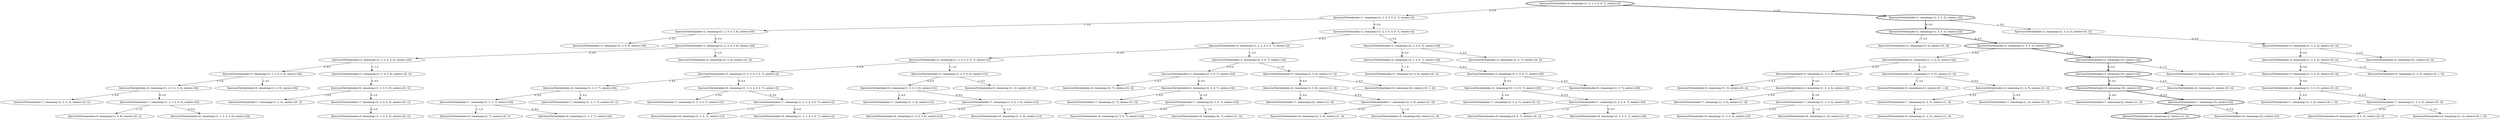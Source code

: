strict digraph G {
  1 [ style="solid" label="Ejercicio2Vertex[index=8, remaining=[1, 7], centers=[0, 1]]" ];
  2 [ style="solid" label="Ejercicio2Vertex[index=6, remaining=[1, 3], centers=[0, 2]]" ];
  3 [ style="bold" label="Ejercicio2Vertex[index=8, remaining=[], centers=[1, 2]]" ];
  4 [ style="solid" label="Ejercicio2Vertex[index=2, remaining=[1, 2, 3, 4, 5, 6], centers=[0]]" ];
  5 [ style="solid" label="Ejercicio2Vertex[index=6, remaining=[1, 2, 3, 4, 5, 6], centers=[0]]" ];
  6 [ style="solid" label="Ejercicio2Vertex[index=3, remaining=[2, 3, 4, 6], centers=[0]]" ];
  7 [ style="bold" label="Ejercicio2Vertex[index=2, remaining=[1, 3, 4, 5], centers=[2]]" ];
  8 [ style="solid" label="Ejercicio2Vertex[index=2, remaining=[1, 3, 4, 5], centers=[0, 2]]" ];
  9 [ style="solid" label="Ejercicio2Vertex[index=8, remaining=[4, 6, 7], centers=[0, 1]]" ];
  10 [ style="solid" label="Ejercicio2Vertex[index=6, remaining=[1, 2, 3, 7], centers=[0]]" ];
  11 [ style="solid" label="Ejercicio2Vertex[index=6, remaining=[1, 3, 4, 5], centers=[2]]" ];
  12 [ style="solid" label="Ejercicio2Vertex[index=6, remaining=[1, 3, 4, 5], centers=[0, 2]]" ];
  13 [ style="solid" label="Ejercicio2Vertex[index=6, remaining=[2, 5, 6], centers=[1, 2]]" ];
  14 [ style="solid" label="Ejercicio2Vertex[index=3, remaining=[3, 4], centers=[0, 2]]" ];
  15 [ style="solid" label="Ejercicio2Vertex[index=7, remaining=[1, 2, 4], centers=[1]]" ];
  16 [ style="solid" label="Ejercicio2Vertex[index=7, remaining=[1, 2, 4], centers=[0, 1]]" ];
  17 [ style="bold" label="Ejercicio2Vertex[index=6, remaining=[5], centers=[2]]" ];
  18 [ style="solid" label="Ejercicio2Vertex[index=1, remaining=[1, 2, 3, 4, 5, 6, 7], centers=[]]" ];
  19 [ style="solid" label="Ejercicio2Vertex[index=5, remaining=[1, 2, 3, 4, 5, 6, 7], centers=[]]" ];
  20 [ style="solid" label="Ejercicio2Vertex[index=6, remaining=[2, 3, 4, 6, 7], centers=[0]]" ];
  21 [ style="solid" label="Ejercicio2Vertex[index=5, remaining=[2, 5, 6, 7], centers=[2]]" ];
  22 [ style="solid" label="Ejercicio2Vertex[index=8, remaining=[1, 4, 6, 7], centers=[1]]" ];
  23 [ style="solid" label="Ejercicio2Vertex[index=8, remaining=[1, 2, 4, 5, 6], centers=[1]]" ];
  24 [ style="solid" label="Ejercicio2Vertex[index=8, remaining=[1, 2, 4, 5, 6], centers=[0, 1]]" ];
  25 [ style="solid" label="Ejercicio2Vertex[index=7, remaining=[2, 3, 4, 7], centers=[0, 1]]" ];
  26 [ style="solid" label="Ejercicio2Vertex[index=5, remaining=[2, 4, 6], centers=[0, 1]]" ];
  27 [ style="solid" label="Ejercicio2Vertex[index=6, remaining=[1, 2, 3], centers=[0]]" ];
  28 [ style="solid" label="Ejercicio2Vertex[index=8, remaining=[1, 4, 5], centers=[1, 2]]" ];
  29 [ style="solid" label="Ejercicio2Vertex[index=7, remaining=[1, 3, 4], centers=[1, 2]]" ];
  30 [ style="solid" label="Ejercicio2Vertex[index=7, remaining=[1, 3, 4], centers=[0, 1, 2]]" ];
  31 [ style="solid" label="Ejercicio2Vertex[index=7, remaining=[], centers=[1, 2]]" ];
  32 [ style="solid" label="Ejercicio2Vertex[index=5, remaining=[1, 2, 3, 4, 5, 6], centers=[0]]" ];
  33 [ style="bold" label="Ejercicio2Vertex[index=1, remaining=[1, 3, 4, 5], centers=[2]]" ];
  34 [ style="solid" label="Ejercicio2Vertex[index=7, remaining=[1, 2, 3, 4, 7], centers=[1]]" ];
  35 [ style="solid" label="Ejercicio2Vertex[index=5, remaining=[1, 3, 4, 5], centers=[2]]" ];
  36 [ style="solid" label="Ejercicio2Vertex[index=5, remaining=[1, 3, 4, 5], centers=[0, 2]]" ];
  37 [ style="solid" label="Ejercicio2Vertex[index=5, remaining=[2, 5, 6], centers=[1, 2]]" ];
  38 [ style="solid" label="Ejercicio2Vertex[index=8, remaining=[1, 4, 6], centers=[1]]" ];
  39 [ style="solid" label="Ejercicio2Vertex[index=8, remaining=[1, 4, 6], centers=[0, 1]]" ];
  40 [ style="solid" label="Ejercicio2Vertex[index=7, remaining=[2, 7], centers=[1, 2]]" ];
  41 [ style="bold" label="Ejercicio2Vertex[index=5, remaining=[5], centers=[2]]" ];
  42 [ style="solid" label="Ejercicio2Vertex[index=5, remaining=[5], centers=[1, 2]]" ];
  43 [ style="bold" label="Ejercicio2Vertex[index=0, remaining=[1, 2, 3, 4, 5, 6, 7], centers=[]]" ];
  44 [ style="solid" label="Ejercicio2Vertex[index=4, remaining=[1, 2, 3, 4, 5, 6, 7], centers=[]]" ];
  45 [ style="solid" label="Ejercicio2Vertex[index=8, remaining=[1, 2, 3, 4, 5, 6, 7], centers=[]]" ];
  46 [ style="solid" label="Ejercicio2Vertex[index=5, remaining=[2, 3, 4, 6, 7], centers=[0]]" ];
  47 [ style="solid" label="Ejercicio2Vertex[index=4, remaining=[2, 5, 6, 7], centers=[2]]" ];
  48 [ style="solid" label="Ejercicio2Vertex[index=7, remaining=[1, 2, 4, 5, 6], centers=[1]]" ];
  49 [ style="solid" label="Ejercicio2Vertex[index=8, remaining=[2, 5, 6, 7], centers=[2]]" ];
  50 [ style="solid" label="Ejercicio2Vertex[index=7, remaining=[1, 2, 4, 5, 6], centers=[0, 1]]" ];
  51 [ style="solid" label="Ejercicio2Vertex[index=7, remaining=[1, 2, 3, 4], centers=[0, 1]]" ];
  52 [ style="solid" label="Ejercicio2Vertex[index=7, remaining=[1, 4, 5], centers=[1, 2]]" ];
  53 [ style="solid" label="Ejercicio2Vertex[index=7, remaining=[2], centers=[1, 2]]" ];
  54 [ style="solid" label="Ejercicio2Vertex[index=6, remaining=[], centers=[0, 2]]" ];
  55 [ style="solid" label="Ejercicio2Vertex[index=4, remaining=[1, 2, 3, 4, 5, 6], centers=[0]]" ];
  56 [ style="solid" label="Ejercicio2Vertex[index=8, remaining=[1, 2, 3, 4, 5, 6], centers=[0]]" ];
  57 [ style="solid" label="Ejercicio2Vertex[index=4, remaining=[1, 3, 4, 5], centers=[2]]" ];
  58 [ style="solid" label="Ejercicio2Vertex[index=4, remaining=[2, 5, 6], centers=[0, 2]]" ];
  59 [ style="solid" label="Ejercicio2Vertex[index=4, remaining=[1, 3, 4, 5], centers=[0, 2]]" ];
  60 [ style="solid" label="Ejercicio2Vertex[index=8, remaining=[1, 2, 3, 7], centers=[0]]" ];
  61 [ style="solid" label="Ejercicio2Vertex[index=8, remaining=[1, 3, 4, 5], centers=[2]]" ];
  62 [ style="solid" label="Ejercicio2Vertex[index=8, remaining=[1, 3, 4, 5], centers=[0, 2]]" ];
  63 [ style="solid" label="Ejercicio2Vertex[index=8, remaining=[6, 7], centers=[1, 2]]" ];
  64 [ style="solid" label="Ejercicio2Vertex[index=8, remaining=[2, 5, 6], centers=[1, 2]]" ];
  65 [ style="solid" label="Ejercicio2Vertex[index=6, remaining=[2, 7], centers=[0, 2]]" ];
  66 [ style="bold" label="Ejercicio2Vertex[index=4, remaining=[5], centers=[2]]" ];
  67 [ style="solid" label="Ejercicio2Vertex[index=4, remaining=[5], centers=[0, 2]]" ];
  68 [ style="solid" label="Ejercicio2Vertex[index=8, remaining=[5], centers=[2]]" ];
  69 [ style="solid" label="Ejercicio2Vertex[index=8, remaining=[1, 4], centers=[1, 2]]" ];
  70 [ style="solid" label="Ejercicio2Vertex[index=8, remaining=[1, 4], centers=[0, 1, 2]]" ];
  71 [ style="solid" label="Ejercicio2Vertex[index=3, remaining=[1, 2, 3, 4, 5, 6, 7], centers=[]]" ];
  72 [ style="solid" label="Ejercicio2Vertex[index=6, remaining=[1], centers=[0, 1, 2]]" ];
  73 [ style="solid" label="Ejercicio2Vertex[index=7, remaining=[1, 2, 3, 4, 5, 6, 7], centers=[]]" ];
  74 [ style="solid" label="Ejercicio2Vertex[index=4, remaining=[2, 3, 4, 6, 7], centers=[0]]" ];
  75 [ style="solid" label="Ejercicio2Vertex[index=8, remaining=[2, 3, 4, 6, 7], centers=[0]]" ];
  76 [ style="solid" label="Ejercicio2Vertex[index=6, remaining=[1, 2, 4, 5, 6], centers=[1]]" ];
  77 [ style="solid" label="Ejercicio2Vertex[index=7, remaining=[2, 5, 6, 7], centers=[2]]" ];
  78 [ style="solid" label="Ejercicio2Vertex[index=6, remaining=[1, 2, 4, 5, 6], centers=[0, 1]]" ];
  79 [ style="solid" label="Ejercicio2Vertex[index=6, remaining=[1, 4, 5], centers=[1, 2]]" ];
  80 [ style="solid" label="Ejercicio2Vertex[index=8, remaining=[6], centers=[1, 2]]" ];
  81 [ style="solid" label="Ejercicio2Vertex[index=6, remaining=[2], centers=[0, 1, 2]]" ];
  82 [ style="solid" label="Ejercicio2Vertex[index=3, remaining=[1, 2, 3, 4, 5, 6], centers=[0]]" ];
  83 [ style="solid" label="Ejercicio2Vertex[index=7, remaining=[1, 2, 3, 4, 5, 6], centers=[0]]" ];
  84 [ style="solid" label="Ejercicio2Vertex[index=4, remaining=[2, 6, 7], centers=[0, 2]]" ];
  85 [ style="bold" label="Ejercicio2Vertex[index=3, remaining=[1, 3, 4, 5], centers=[2]]" ];
  86 [ style="solid" label="Ejercicio2Vertex[index=3, remaining=[1, 3, 4, 5], centers=[0, 2]]" ];
  87 [ style="solid" label="Ejercicio2Vertex[index=7, remaining=[1, 2, 3, 7], centers=[0]]" ];
  88 [ style="solid" label="Ejercicio2Vertex[index=7, remaining=[1, 2, 3, 7], centers=[0, 1]]" ];
  89 [ style="solid" label="Ejercicio2Vertex[index=7, remaining=[1, 3, 4, 5], centers=[2]]" ];
  90 [ style="solid" label="Ejercicio2Vertex[index=7, remaining=[1, 3, 4, 5], centers=[0, 2]]" ];
  91 [ style="solid" label="Ejercicio2Vertex[index=7, remaining=[2, 5, 6], centers=[1, 2]]" ];
  92 [ style="solid" label="Ejercicio2Vertex[index=6, remaining=[1, 2], centers=[0, 1]]" ];
  93 [ style="bold" label="Ejercicio2Vertex[index=7, remaining=[5], centers=[2]]" ];
  94 [ style="solid" label="Ejercicio2Vertex[index=7, remaining=[1, 4], centers=[1, 2]]" ];
  95 [ style="solid" label="Ejercicio2Vertex[index=2, remaining=[1, 2, 3, 4, 5, 6, 7], centers=[]]" ];
  96 [ style="solid" label="Ejercicio2Vertex[index=6, remaining=[1, 2, 3, 4, 5, 6, 7], centers=[]]" ];
  97 [ style="solid" label="Ejercicio2Vertex[index=3, remaining=[2, 3, 4, 6, 7], centers=[0]]" ];
  98 [ style="solid" label="Ejercicio2Vertex[index=7, remaining=[2, 3, 4, 6, 7], centers=[0]]" ];
  99 [ style="solid" label="Ejercicio2Vertex[index=5, remaining=[1, 2, 4, 5, 6], centers=[1]]" ];
  100 [ style="solid" label="Ejercicio2Vertex[index=5, remaining=[1, 2, 4, 5, 6], centers=[0, 1]]" ];
  101 [ style="solid" label="Ejercicio2Vertex[index=6, remaining=[2, 5, 6, 7], centers=[2]]" ];
  102 [ style="solid" label="Ejercicio2Vertex[index=6, remaining=[2, 3, 7], centers=[0]]" ];
  103 [ style="solid" label="Ejercicio2Vertex[index=5, remaining=[1, 4, 5], centers=[1, 2]]" ];
  104 [ style="solid" label="Ejercicio2Vertex[index=5, remaining=[1, 4, 5], centers=[0, 1, 2]]" ];
  87 -> 1 [ style="solid" label="1; 1,0" ];
  35 -> 2 [ style="solid" label="1; 4,5" ];
  93 -> 3 [ style="bold" label="1; 1,0" ];
  18 -> 4 [ style="solid" label="1; 3,0" ];
  32 -> 5 [ style="solid" label="0; 0,0" ];
  4 -> 6 [ style="solid" label="1; 5,0" ];
  33 -> 7 [ style="bold" label="0; 0,0" ];
  33 -> 8 [ style="solid" label="1; 3,0" ];
  98 -> 9 [ style="solid" label="1; 1,0" ];
  19 -> 10 [ style="solid" label="1; 4,5" ];
  35 -> 11 [ style="solid" label="0; 0,0" ];
  36 -> 12 [ style="solid" label="0; 0,0" ];
  37 -> 13 [ style="solid" label="0; 0,0" ];
  7 -> 14 [ style="solid" label="1; 5,0" ];
  76 -> 15 [ style="solid" label="1; 6,0" ];
  78 -> 16 [ style="solid" label="1; 6,0" ];
  41 -> 17 [ style="bold" label="0; 0,0" ];
  43 -> 18 [ style="solid" label="0; 0,0" ];
  44 -> 19 [ style="solid" label="0; 0,0" ];
  46 -> 20 [ style="solid" label="0; 0,0" ];
  47 -> 21 [ style="solid" label="0; 0,0" ];
  73 -> 22 [ style="solid" label="1; 1,0" ];
  48 -> 23 [ style="solid" label="0; 0,0" ];
  50 -> 24 [ style="solid" label="0; 0,0" ];
  20 -> 25 [ style="solid" label="1; 6,0" ];
  74 -> 26 [ style="solid" label="1; 1,5" ];
  32 -> 27 [ style="solid" label="1; 4,5" ];
  52 -> 28 [ style="solid" label="0; 0,0" ];
  11 -> 29 [ style="solid" label="1; 6,0" ];
  12 -> 30 [ style="solid" label="1; 6,0" ];
  17 -> 31 [ style="solid" label="1; 6,0" ];
  55 -> 32 [ style="solid" label="0; 0,0" ];
  43 -> 33 [ style="bold" label="1; 2,0" ];
  96 -> 34 [ style="solid" label="1; 6,0" ];
  57 -> 35 [ style="solid" label="0; 0,0" ];
  59 -> 36 [ style="solid" label="0; 0,0" ];
  47 -> 37 [ style="solid" label="1; 1,5" ];
  48 -> 38 [ style="solid" label="1; 1,0" ];
  83 -> 39 [ style="solid" label="1; 1,0" ];
  101 -> 40 [ style="solid" label="1; 6,0" ];
  66 -> 41 [ style="bold" label="0; 0,0" ];
  66 -> 42 [ style="solid" label="1; 1,5" ];
  71 -> 44 [ style="solid" label="0; 0,0" ];
  73 -> 45 [ style="solid" label="0; 0,0" ];
  74 -> 46 [ style="solid" label="0; 0,0" ];
  71 -> 47 [ style="solid" label="1; 3,5" ];
  76 -> 48 [ style="solid" label="0; 0,0" ];
  77 -> 49 [ style="solid" label="0; 0,0" ];
  78 -> 50 [ style="solid" label="0; 0,0" ];
  5 -> 51 [ style="solid" label="1; 6,0" ];
  79 -> 52 [ style="solid" label="0; 0,0" ];
  13 -> 53 [ style="solid" label="1; 6,0" ];
  41 -> 54 [ style="solid" label="1; 4,5" ];
  82 -> 55 [ style="solid" label="0; 0,0" ];
  83 -> 56 [ style="solid" label="0; 0,0" ];
  85 -> 57 [ style="solid" label="0; 0,0" ];
  82 -> 58 [ style="solid" label="1; 3,5" ];
  86 -> 59 [ style="solid" label="0; 0,0" ];
  87 -> 60 [ style="solid" label="0; 0,0" ];
  89 -> 61 [ style="solid" label="0; 0,0" ];
  90 -> 62 [ style="solid" label="0; 0,0" ];
  77 -> 63 [ style="solid" label="1; 1,0" ];
  91 -> 64 [ style="solid" label="0; 0,0" ];
  21 -> 65 [ style="solid" label="1; 4,5" ];
  85 -> 66 [ style="bold" label="1; 3,5" ];
  86 -> 67 [ style="solid" label="1; 3,5" ];
  93 -> 68 [ style="solid" label="0; 0,0" ];
  89 -> 69 [ style="solid" label="1; 1,0" ];
  90 -> 70 [ style="solid" label="1; 1,0" ];
  95 -> 71 [ style="solid" label="0; 0,0" ];
  103 -> 72 [ style="solid" label="1; 4,5" ];
  96 -> 73 [ style="solid" label="0; 0,0" ];
  97 -> 74 [ style="solid" label="0; 0,0" ];
  98 -> 75 [ style="solid" label="0; 0,0" ];
  99 -> 76 [ style="solid" label="0; 0,0" ];
  101 -> 77 [ style="solid" label="0; 0,0" ];
  100 -> 78 [ style="solid" label="0; 0,0" ];
  103 -> 79 [ style="solid" label="0; 0,0" ];
  91 -> 80 [ style="solid" label="1; 1,0" ];
  37 -> 81 [ style="solid" label="1; 4,5" ];
  4 -> 82 [ style="solid" label="0; 0,0" ];
  5 -> 83 [ style="solid" label="0; 0,0" ];
  97 -> 84 [ style="solid" label="1; 3,5" ];
  7 -> 85 [ style="bold" label="0; 0,0" ];
  8 -> 86 [ style="solid" label="0; 0,0" ];
  10 -> 87 [ style="solid" label="0; 0,0" ];
  10 -> 88 [ style="solid" label="1; 6,0" ];
  11 -> 89 [ style="solid" label="0; 0,0" ];
  12 -> 90 [ style="solid" label="0; 0,0" ];
  13 -> 91 [ style="solid" label="0; 0,0" ];
  99 -> 92 [ style="solid" label="1; 4,5" ];
  17 -> 93 [ style="bold" label="0; 0,0" ];
  79 -> 94 [ style="solid" label="1; 6,0" ];
  18 -> 95 [ style="solid" label="0; 0,0" ];
  19 -> 96 [ style="solid" label="0; 0,0" ];
  95 -> 97 [ style="solid" label="1; 5,0" ];
  20 -> 98 [ style="solid" label="0; 0,0" ];
  44 -> 99 [ style="solid" label="1; 1,5" ];
  55 -> 100 [ style="solid" label="1; 1,5" ];
  21 -> 101 [ style="solid" label="0; 0,0" ];
  46 -> 102 [ style="solid" label="1; 4,5" ];
  57 -> 103 [ style="solid" label="1; 1,5" ];
  59 -> 104 [ style="solid" label="1; 1,5" ];
}
